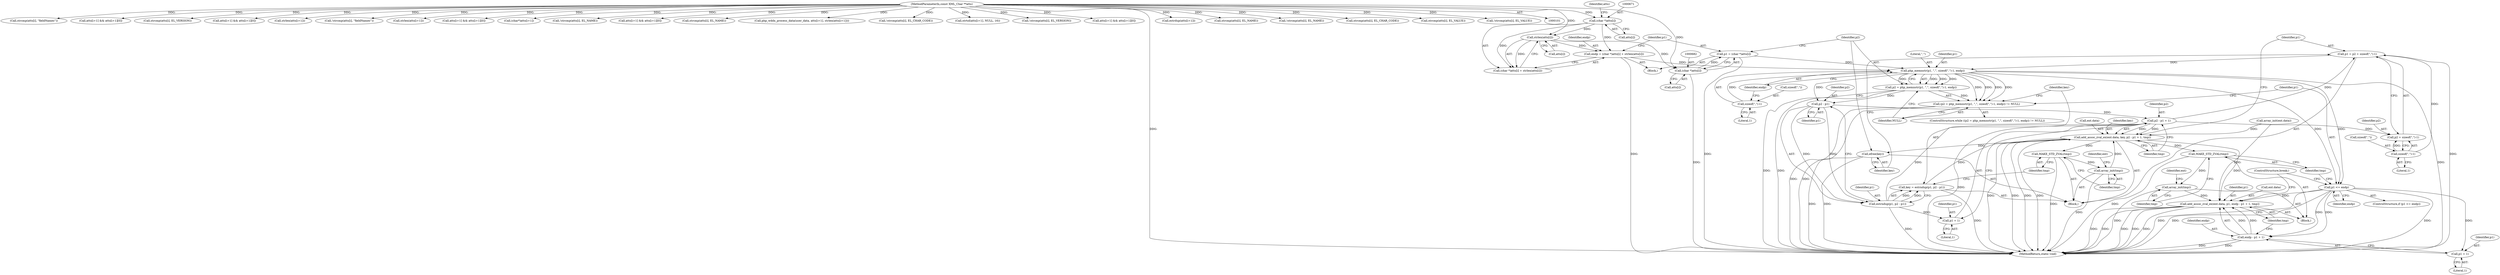 digraph "0_php-src_66fd44209d5ffcb9b3d1bc1b9fd8e35b485040c0@API" {
"1000722" [label="(Call,p1 = p2 + sizeof(\",\")-1)"];
"1000716" [label="(Call,p2 - p1 + 1)"];
"1000704" [label="(Call,p2 - p1)"];
"1000688" [label="(Call,p2 = php_memnstr(p1, \",\", sizeof(\",\")-1, endp))"];
"1000690" [label="(Call,php_memnstr(p1, \",\", sizeof(\",\")-1, endp))"];
"1000679" [label="(Call,p1 = (char *)atts[i])"];
"1000681" [label="(Call,(char *)atts[i])"];
"1000675" [label="(Call,strlen(atts[i]))"];
"1000670" [label="(Call,(char *)atts[i])"];
"1000104" [label="(MethodParameterIn,const XML_Char **atts)"];
"1000722" [label="(Call,p1 = p2 + sizeof(\",\")-1)"];
"1000726" [label="(Call,sizeof(\",\")-1)"];
"1000693" [label="(Call,sizeof(\",\")-1)"];
"1000667" [label="(Call,endp = (char *)atts[i] + strlen(atts[i]))"];
"1000702" [label="(Call,estrndup(p1, p2 - p1))"];
"1000687" [label="(Call,(p2 = php_memnstr(p1, \",\", sizeof(\",\")-1, endp)) != NULL)"];
"1000700" [label="(Call,key = estrndup(p1, p2 - p1))"];
"1000711" [label="(Call,add_assoc_zval_ex(ent.data, key, p2 - p1 + 1, tmp))"];
"1000707" [label="(Call,MAKE_STD_ZVAL(tmp))"];
"1000709" [label="(Call,array_init(tmp))"];
"1000730" [label="(Call,efree(key))"];
"1000737" [label="(Call,MAKE_STD_ZVAL(tmp))"];
"1000739" [label="(Call,array_init(tmp))"];
"1000741" [label="(Call,add_assoc_zval_ex(ent.data, p1, endp - p1 + 1, tmp))"];
"1000724" [label="(Call,p2 + sizeof(\",\")-1)"];
"1000718" [label="(Call,p1 + 1)"];
"1000733" [label="(Call,p1 <= endp)"];
"1000746" [label="(Call,endp - p1 + 1)"];
"1000748" [label="(Call,p1 + 1)"];
"1000693" [label="(Call,sizeof(\",\")-1)"];
"1000641" [label="(Call,strcmp(atts[i], \"fieldNames\"))"];
"1000686" [label="(ControlStructure,while ((p2 = php_memnstr(p1, \",\", sizeof(\",\")-1, endp)) != NULL))"];
"1000740" [label="(Identifier,tmp)"];
"1000745" [label="(Identifier,p1)"];
"1000736" [label="(Block,)"];
"1000805" [label="(Call,atts[i+1] && atts[i+1][0])"];
"1000749" [label="(Identifier,p1)"];
"1000696" [label="(Literal,1)"];
"1000677" [label="(Identifier,atts)"];
"1000727" [label="(Call,sizeof(\",\"))"];
"1000726" [label="(Call,sizeof(\",\")-1)"];
"1000746" [label="(Call,endp - p1 + 1)"];
"1000735" [label="(Identifier,endp)"];
"1000134" [label="(Call,strcmp(atts[i], EL_VERSION))"];
"1000646" [label="(Call,atts[i+1] && atts[i+1][0])"];
"1000699" [label="(Block,)"];
"1000688" [label="(Call,p2 = php_memnstr(p1, \",\", sizeof(\",\")-1, endp))"];
"1000670" [label="(Call,(char *)atts[i])"];
"1000716" [label="(Call,p2 - p1 + 1)"];
"1000730" [label="(Call,efree(key))"];
"1000707" [label="(Call,MAKE_STD_ZVAL(tmp))"];
"1000851" [label="(Call,strlen(atts[i+1]))"];
"1000640" [label="(Call,!strcmp(atts[i], \"fieldNames\"))"];
"1000659" [label="(Block,)"];
"1000690" [label="(Call,php_memnstr(p1, \",\", sizeof(\",\")-1, endp))"];
"1000734" [label="(Identifier,p1)"];
"1000689" [label="(Identifier,p2)"];
"1000750" [label="(Literal,1)"];
"1000742" [label="(Call,ent.data)"];
"1000698" [label="(Identifier,NULL)"];
"1000669" [label="(Call,(char *)atts[i] + strlen(atts[i]))"];
"1000752" [label="(ControlStructure,break;)"];
"1000743" [label="(Identifier,ent)"];
"1000687" [label="(Call,(p2 = php_memnstr(p1, \",\", sizeof(\",\")-1, endp)) != NULL)"];
"1000722" [label="(Call,p1 = p2 + sizeof(\",\")-1)"];
"1000713" [label="(Identifier,ent)"];
"1000676" [label="(Call,atts[i])"];
"1000622" [label="(Call,array_init(ent.data))"];
"1000683" [label="(Call,atts[i])"];
"1000416" [label="(Call,strlen(atts[i+1]))"];
"1000680" [label="(Identifier,p1)"];
"1000732" [label="(ControlStructure,if (p1 <= endp))"];
"1000681" [label="(Call,(char *)atts[i])"];
"1000747" [label="(Identifier,endp)"];
"1000367" [label="(Call,atts[i+1] && atts[i+1][0])"];
"1000694" [label="(Call,sizeof(\",\"))"];
"1000667" [label="(Call,endp = (char *)atts[i] + strlen(atts[i]))"];
"1000733" [label="(Call,p1 <= endp)"];
"1000741" [label="(Call,add_assoc_zval_ex(ent.data, p1, endp - p1 + 1, tmp))"];
"1000843" [label="(Call,(char*)atts[i+1])"];
"1000700" [label="(Call,key = estrndup(p1, p2 - p1))"];
"1000715" [label="(Identifier,key)"];
"1000565" [label="(Call,!strcmp(atts[i], EL_NAME))"];
"1000703" [label="(Identifier,p1)"];
"1000719" [label="(Identifier,p1)"];
"1000724" [label="(Call,p2 + sizeof(\",\")-1)"];
"1000571" [label="(Call,atts[i+1] && atts[i+1][0])"];
"1000800" [label="(Call,strcmp(atts[i], EL_NAME))"];
"1000692" [label="(Literal,\",\")"];
"1000668" [label="(Identifier,endp)"];
"1000409" [label="(Call,php_wddx_process_data(user_data, atts[i+1], strlen(atts[i+1])))"];
"1000723" [label="(Identifier,p1)"];
"1000256" [label="(Call,!strcmp(atts[i], EL_CHAR_CODE))"];
"1000717" [label="(Identifier,p2)"];
"1000731" [label="(Identifier,key)"];
"1000709" [label="(Call,array_init(tmp))"];
"1000739" [label="(Call,array_init(tmp))"];
"1000701" [label="(Identifier,key)"];
"1000675" [label="(Call,strlen(atts[i]))"];
"1000751" [label="(Identifier,tmp)"];
"1000710" [label="(Identifier,tmp)"];
"1000748" [label="(Call,p1 + 1)"];
"1000721" [label="(Identifier,tmp)"];
"1000697" [label="(Identifier,endp)"];
"1000284" [label="(Call,strtol(atts[i+1], NULL, 16))"];
"1000104" [label="(MethodParameterIn,const XML_Char **atts)"];
"1000133" [label="(Call,!strcmp(atts[i], EL_VERSION))"];
"1000262" [label="(Call,atts[i+1] && atts[i+1][0])"];
"1000914" [label="(MethodReturn,static void)"];
"1000718" [label="(Call,p1 + 1)"];
"1000712" [label="(Call,ent.data)"];
"1000702" [label="(Call,estrndup(p1, p2 - p1))"];
"1000679" [label="(Call,p1 = (char *)atts[i])"];
"1000720" [label="(Literal,1)"];
"1000597" [label="(Call,estrdup(atts[i+1]))"];
"1000566" [label="(Call,strcmp(atts[i], EL_NAME))"];
"1000691" [label="(Identifier,p1)"];
"1000706" [label="(Identifier,p1)"];
"1000708" [label="(Identifier,tmp)"];
"1000711" [label="(Call,add_assoc_zval_ex(ent.data, key, p2 - p1 + 1, tmp))"];
"1000672" [label="(Call,atts[i])"];
"1000799" [label="(Call,!strcmp(atts[i], EL_NAME))"];
"1000257" [label="(Call,strcmp(atts[i], EL_CHAR_CODE))"];
"1000738" [label="(Identifier,tmp)"];
"1000737" [label="(Call,MAKE_STD_ZVAL(tmp))"];
"1000705" [label="(Identifier,p2)"];
"1000704" [label="(Call,p2 - p1)"];
"1000729" [label="(Literal,1)"];
"1000362" [label="(Call,strcmp(atts[i], EL_VALUE))"];
"1000361" [label="(Call,!strcmp(atts[i], EL_VALUE))"];
"1000725" [label="(Identifier,p2)"];
"1000722" -> "1000699"  [label="AST: "];
"1000722" -> "1000724"  [label="CFG: "];
"1000723" -> "1000722"  [label="AST: "];
"1000724" -> "1000722"  [label="AST: "];
"1000731" -> "1000722"  [label="CFG: "];
"1000722" -> "1000914"  [label="DDG: "];
"1000722" -> "1000690"  [label="DDG: "];
"1000716" -> "1000722"  [label="DDG: "];
"1000726" -> "1000722"  [label="DDG: "];
"1000716" -> "1000711"  [label="AST: "];
"1000716" -> "1000718"  [label="CFG: "];
"1000717" -> "1000716"  [label="AST: "];
"1000718" -> "1000716"  [label="AST: "];
"1000721" -> "1000716"  [label="CFG: "];
"1000716" -> "1000914"  [label="DDG: "];
"1000716" -> "1000711"  [label="DDG: "];
"1000716" -> "1000711"  [label="DDG: "];
"1000704" -> "1000716"  [label="DDG: "];
"1000702" -> "1000716"  [label="DDG: "];
"1000716" -> "1000724"  [label="DDG: "];
"1000704" -> "1000702"  [label="AST: "];
"1000704" -> "1000706"  [label="CFG: "];
"1000705" -> "1000704"  [label="AST: "];
"1000706" -> "1000704"  [label="AST: "];
"1000702" -> "1000704"  [label="CFG: "];
"1000704" -> "1000702"  [label="DDG: "];
"1000704" -> "1000702"  [label="DDG: "];
"1000688" -> "1000704"  [label="DDG: "];
"1000690" -> "1000704"  [label="DDG: "];
"1000688" -> "1000687"  [label="AST: "];
"1000688" -> "1000690"  [label="CFG: "];
"1000689" -> "1000688"  [label="AST: "];
"1000690" -> "1000688"  [label="AST: "];
"1000698" -> "1000688"  [label="CFG: "];
"1000688" -> "1000914"  [label="DDG: "];
"1000688" -> "1000914"  [label="DDG: "];
"1000688" -> "1000687"  [label="DDG: "];
"1000690" -> "1000688"  [label="DDG: "];
"1000690" -> "1000688"  [label="DDG: "];
"1000690" -> "1000688"  [label="DDG: "];
"1000690" -> "1000688"  [label="DDG: "];
"1000690" -> "1000697"  [label="CFG: "];
"1000691" -> "1000690"  [label="AST: "];
"1000692" -> "1000690"  [label="AST: "];
"1000693" -> "1000690"  [label="AST: "];
"1000697" -> "1000690"  [label="AST: "];
"1000690" -> "1000914"  [label="DDG: "];
"1000690" -> "1000687"  [label="DDG: "];
"1000690" -> "1000687"  [label="DDG: "];
"1000690" -> "1000687"  [label="DDG: "];
"1000690" -> "1000687"  [label="DDG: "];
"1000679" -> "1000690"  [label="DDG: "];
"1000693" -> "1000690"  [label="DDG: "];
"1000667" -> "1000690"  [label="DDG: "];
"1000690" -> "1000733"  [label="DDG: "];
"1000690" -> "1000733"  [label="DDG: "];
"1000679" -> "1000659"  [label="AST: "];
"1000679" -> "1000681"  [label="CFG: "];
"1000680" -> "1000679"  [label="AST: "];
"1000681" -> "1000679"  [label="AST: "];
"1000689" -> "1000679"  [label="CFG: "];
"1000679" -> "1000914"  [label="DDG: "];
"1000681" -> "1000679"  [label="DDG: "];
"1000681" -> "1000683"  [label="CFG: "];
"1000682" -> "1000681"  [label="AST: "];
"1000683" -> "1000681"  [label="AST: "];
"1000681" -> "1000914"  [label="DDG: "];
"1000675" -> "1000681"  [label="DDG: "];
"1000104" -> "1000681"  [label="DDG: "];
"1000675" -> "1000669"  [label="AST: "];
"1000675" -> "1000676"  [label="CFG: "];
"1000676" -> "1000675"  [label="AST: "];
"1000669" -> "1000675"  [label="CFG: "];
"1000675" -> "1000667"  [label="DDG: "];
"1000675" -> "1000669"  [label="DDG: "];
"1000670" -> "1000675"  [label="DDG: "];
"1000104" -> "1000675"  [label="DDG: "];
"1000670" -> "1000669"  [label="AST: "];
"1000670" -> "1000672"  [label="CFG: "];
"1000671" -> "1000670"  [label="AST: "];
"1000672" -> "1000670"  [label="AST: "];
"1000677" -> "1000670"  [label="CFG: "];
"1000670" -> "1000667"  [label="DDG: "];
"1000670" -> "1000669"  [label="DDG: "];
"1000104" -> "1000670"  [label="DDG: "];
"1000104" -> "1000101"  [label="AST: "];
"1000104" -> "1000914"  [label="DDG: "];
"1000104" -> "1000133"  [label="DDG: "];
"1000104" -> "1000134"  [label="DDG: "];
"1000104" -> "1000256"  [label="DDG: "];
"1000104" -> "1000257"  [label="DDG: "];
"1000104" -> "1000262"  [label="DDG: "];
"1000104" -> "1000284"  [label="DDG: "];
"1000104" -> "1000361"  [label="DDG: "];
"1000104" -> "1000362"  [label="DDG: "];
"1000104" -> "1000367"  [label="DDG: "];
"1000104" -> "1000409"  [label="DDG: "];
"1000104" -> "1000416"  [label="DDG: "];
"1000104" -> "1000565"  [label="DDG: "];
"1000104" -> "1000566"  [label="DDG: "];
"1000104" -> "1000571"  [label="DDG: "];
"1000104" -> "1000597"  [label="DDG: "];
"1000104" -> "1000640"  [label="DDG: "];
"1000104" -> "1000641"  [label="DDG: "];
"1000104" -> "1000646"  [label="DDG: "];
"1000104" -> "1000799"  [label="DDG: "];
"1000104" -> "1000800"  [label="DDG: "];
"1000104" -> "1000805"  [label="DDG: "];
"1000104" -> "1000843"  [label="DDG: "];
"1000104" -> "1000851"  [label="DDG: "];
"1000726" -> "1000724"  [label="AST: "];
"1000726" -> "1000729"  [label="CFG: "];
"1000727" -> "1000726"  [label="AST: "];
"1000729" -> "1000726"  [label="AST: "];
"1000724" -> "1000726"  [label="CFG: "];
"1000726" -> "1000724"  [label="DDG: "];
"1000693" -> "1000696"  [label="CFG: "];
"1000694" -> "1000693"  [label="AST: "];
"1000696" -> "1000693"  [label="AST: "];
"1000697" -> "1000693"  [label="CFG: "];
"1000667" -> "1000659"  [label="AST: "];
"1000667" -> "1000669"  [label="CFG: "];
"1000668" -> "1000667"  [label="AST: "];
"1000669" -> "1000667"  [label="AST: "];
"1000680" -> "1000667"  [label="CFG: "];
"1000667" -> "1000914"  [label="DDG: "];
"1000702" -> "1000700"  [label="AST: "];
"1000703" -> "1000702"  [label="AST: "];
"1000700" -> "1000702"  [label="CFG: "];
"1000702" -> "1000914"  [label="DDG: "];
"1000702" -> "1000700"  [label="DDG: "];
"1000702" -> "1000700"  [label="DDG: "];
"1000702" -> "1000718"  [label="DDG: "];
"1000687" -> "1000686"  [label="AST: "];
"1000687" -> "1000698"  [label="CFG: "];
"1000698" -> "1000687"  [label="AST: "];
"1000701" -> "1000687"  [label="CFG: "];
"1000734" -> "1000687"  [label="CFG: "];
"1000687" -> "1000914"  [label="DDG: "];
"1000687" -> "1000914"  [label="DDG: "];
"1000700" -> "1000699"  [label="AST: "];
"1000701" -> "1000700"  [label="AST: "];
"1000708" -> "1000700"  [label="CFG: "];
"1000700" -> "1000914"  [label="DDG: "];
"1000700" -> "1000711"  [label="DDG: "];
"1000711" -> "1000699"  [label="AST: "];
"1000711" -> "1000721"  [label="CFG: "];
"1000712" -> "1000711"  [label="AST: "];
"1000715" -> "1000711"  [label="AST: "];
"1000721" -> "1000711"  [label="AST: "];
"1000723" -> "1000711"  [label="CFG: "];
"1000711" -> "1000914"  [label="DDG: "];
"1000711" -> "1000914"  [label="DDG: "];
"1000711" -> "1000914"  [label="DDG: "];
"1000711" -> "1000914"  [label="DDG: "];
"1000711" -> "1000707"  [label="DDG: "];
"1000622" -> "1000711"  [label="DDG: "];
"1000709" -> "1000711"  [label="DDG: "];
"1000711" -> "1000730"  [label="DDG: "];
"1000711" -> "1000737"  [label="DDG: "];
"1000711" -> "1000741"  [label="DDG: "];
"1000707" -> "1000699"  [label="AST: "];
"1000707" -> "1000708"  [label="CFG: "];
"1000708" -> "1000707"  [label="AST: "];
"1000710" -> "1000707"  [label="CFG: "];
"1000707" -> "1000914"  [label="DDG: "];
"1000707" -> "1000709"  [label="DDG: "];
"1000709" -> "1000699"  [label="AST: "];
"1000709" -> "1000710"  [label="CFG: "];
"1000710" -> "1000709"  [label="AST: "];
"1000713" -> "1000709"  [label="CFG: "];
"1000709" -> "1000914"  [label="DDG: "];
"1000730" -> "1000699"  [label="AST: "];
"1000730" -> "1000731"  [label="CFG: "];
"1000731" -> "1000730"  [label="AST: "];
"1000689" -> "1000730"  [label="CFG: "];
"1000730" -> "1000914"  [label="DDG: "];
"1000730" -> "1000914"  [label="DDG: "];
"1000737" -> "1000736"  [label="AST: "];
"1000737" -> "1000738"  [label="CFG: "];
"1000738" -> "1000737"  [label="AST: "];
"1000740" -> "1000737"  [label="CFG: "];
"1000737" -> "1000914"  [label="DDG: "];
"1000737" -> "1000739"  [label="DDG: "];
"1000739" -> "1000736"  [label="AST: "];
"1000739" -> "1000740"  [label="CFG: "];
"1000740" -> "1000739"  [label="AST: "];
"1000743" -> "1000739"  [label="CFG: "];
"1000739" -> "1000914"  [label="DDG: "];
"1000739" -> "1000741"  [label="DDG: "];
"1000741" -> "1000736"  [label="AST: "];
"1000741" -> "1000751"  [label="CFG: "];
"1000742" -> "1000741"  [label="AST: "];
"1000745" -> "1000741"  [label="AST: "];
"1000746" -> "1000741"  [label="AST: "];
"1000751" -> "1000741"  [label="AST: "];
"1000752" -> "1000741"  [label="CFG: "];
"1000741" -> "1000914"  [label="DDG: "];
"1000741" -> "1000914"  [label="DDG: "];
"1000741" -> "1000914"  [label="DDG: "];
"1000741" -> "1000914"  [label="DDG: "];
"1000741" -> "1000914"  [label="DDG: "];
"1000622" -> "1000741"  [label="DDG: "];
"1000733" -> "1000741"  [label="DDG: "];
"1000746" -> "1000741"  [label="DDG: "];
"1000746" -> "1000741"  [label="DDG: "];
"1000725" -> "1000724"  [label="AST: "];
"1000718" -> "1000720"  [label="CFG: "];
"1000719" -> "1000718"  [label="AST: "];
"1000720" -> "1000718"  [label="AST: "];
"1000733" -> "1000732"  [label="AST: "];
"1000733" -> "1000735"  [label="CFG: "];
"1000734" -> "1000733"  [label="AST: "];
"1000735" -> "1000733"  [label="AST: "];
"1000738" -> "1000733"  [label="CFG: "];
"1000752" -> "1000733"  [label="CFG: "];
"1000733" -> "1000914"  [label="DDG: "];
"1000733" -> "1000914"  [label="DDG: "];
"1000733" -> "1000914"  [label="DDG: "];
"1000733" -> "1000746"  [label="DDG: "];
"1000733" -> "1000746"  [label="DDG: "];
"1000733" -> "1000748"  [label="DDG: "];
"1000746" -> "1000748"  [label="CFG: "];
"1000747" -> "1000746"  [label="AST: "];
"1000748" -> "1000746"  [label="AST: "];
"1000751" -> "1000746"  [label="CFG: "];
"1000746" -> "1000914"  [label="DDG: "];
"1000746" -> "1000914"  [label="DDG: "];
"1000748" -> "1000750"  [label="CFG: "];
"1000749" -> "1000748"  [label="AST: "];
"1000750" -> "1000748"  [label="AST: "];
}
